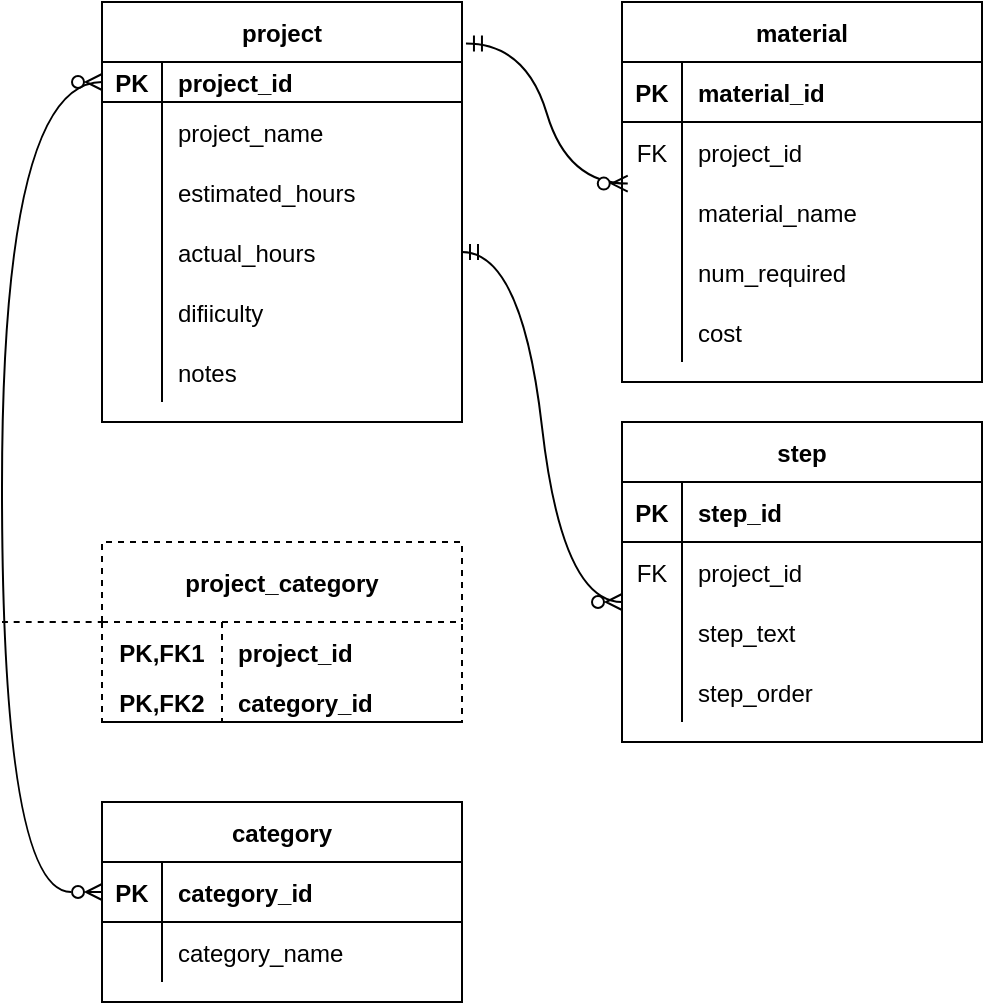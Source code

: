 <mxfile version="20.2.3" type="device"><diagram id="LIGX6kNL05xDXWEZ-1fn" name="Page-1"><mxGraphModel dx="1038" dy="641" grid="1" gridSize="10" guides="1" tooltips="1" connect="1" arrows="1" fold="1" page="1" pageScale="1" pageWidth="850" pageHeight="1100" math="0" shadow="0"><root><mxCell id="0"/><mxCell id="1" parent="0"/><mxCell id="Kh_cA9TrxgMaacSkZeux-15" value="project" style="shape=table;startSize=30;container=1;collapsible=1;childLayout=tableLayout;fixedRows=1;rowLines=0;fontStyle=1;align=center;resizeLast=1;" parent="1" vertex="1"><mxGeometry x="130" y="70" width="180" height="210" as="geometry"/></mxCell><mxCell id="Kh_cA9TrxgMaacSkZeux-16" value="" style="shape=tableRow;horizontal=0;startSize=0;swimlaneHead=0;swimlaneBody=0;fillColor=none;collapsible=0;dropTarget=0;points=[[0,0.5],[1,0.5]];portConstraint=eastwest;top=0;left=0;right=0;bottom=1;" parent="Kh_cA9TrxgMaacSkZeux-15" vertex="1"><mxGeometry y="30" width="180" height="20" as="geometry"/></mxCell><mxCell id="Kh_cA9TrxgMaacSkZeux-17" value="PK" style="shape=partialRectangle;connectable=0;fillColor=none;top=0;left=0;bottom=0;right=0;fontStyle=1;overflow=hidden;" parent="Kh_cA9TrxgMaacSkZeux-16" vertex="1"><mxGeometry width="30" height="20" as="geometry"><mxRectangle width="30" height="20" as="alternateBounds"/></mxGeometry></mxCell><mxCell id="Kh_cA9TrxgMaacSkZeux-18" value="project_id" style="shape=partialRectangle;connectable=0;fillColor=none;top=0;left=0;bottom=0;right=0;align=left;spacingLeft=6;fontStyle=1;overflow=hidden;" parent="Kh_cA9TrxgMaacSkZeux-16" vertex="1"><mxGeometry x="30" width="150" height="20" as="geometry"><mxRectangle width="150" height="20" as="alternateBounds"/></mxGeometry></mxCell><mxCell id="Kh_cA9TrxgMaacSkZeux-19" value="" style="shape=tableRow;horizontal=0;startSize=0;swimlaneHead=0;swimlaneBody=0;fillColor=none;collapsible=0;dropTarget=0;points=[[0,0.5],[1,0.5]];portConstraint=eastwest;top=0;left=0;right=0;bottom=0;" parent="Kh_cA9TrxgMaacSkZeux-15" vertex="1"><mxGeometry y="50" width="180" height="30" as="geometry"/></mxCell><mxCell id="Kh_cA9TrxgMaacSkZeux-20" value="" style="shape=partialRectangle;connectable=0;fillColor=none;top=0;left=0;bottom=0;right=0;editable=1;overflow=hidden;" parent="Kh_cA9TrxgMaacSkZeux-19" vertex="1"><mxGeometry width="30" height="30" as="geometry"><mxRectangle width="30" height="30" as="alternateBounds"/></mxGeometry></mxCell><mxCell id="Kh_cA9TrxgMaacSkZeux-21" value="project_name" style="shape=partialRectangle;connectable=0;fillColor=none;top=0;left=0;bottom=0;right=0;align=left;spacingLeft=6;overflow=hidden;" parent="Kh_cA9TrxgMaacSkZeux-19" vertex="1"><mxGeometry x="30" width="150" height="30" as="geometry"><mxRectangle width="150" height="30" as="alternateBounds"/></mxGeometry></mxCell><mxCell id="Kh_cA9TrxgMaacSkZeux-22" value="" style="shape=tableRow;horizontal=0;startSize=0;swimlaneHead=0;swimlaneBody=0;fillColor=none;collapsible=0;dropTarget=0;points=[[0,0.5],[1,0.5]];portConstraint=eastwest;top=0;left=0;right=0;bottom=0;" parent="Kh_cA9TrxgMaacSkZeux-15" vertex="1"><mxGeometry y="80" width="180" height="30" as="geometry"/></mxCell><mxCell id="Kh_cA9TrxgMaacSkZeux-23" value="" style="shape=partialRectangle;connectable=0;fillColor=none;top=0;left=0;bottom=0;right=0;editable=1;overflow=hidden;" parent="Kh_cA9TrxgMaacSkZeux-22" vertex="1"><mxGeometry width="30" height="30" as="geometry"><mxRectangle width="30" height="30" as="alternateBounds"/></mxGeometry></mxCell><mxCell id="Kh_cA9TrxgMaacSkZeux-24" value="estimated_hours" style="shape=partialRectangle;connectable=0;fillColor=none;top=0;left=0;bottom=0;right=0;align=left;spacingLeft=6;overflow=hidden;" parent="Kh_cA9TrxgMaacSkZeux-22" vertex="1"><mxGeometry x="30" width="150" height="30" as="geometry"><mxRectangle width="150" height="30" as="alternateBounds"/></mxGeometry></mxCell><mxCell id="Kh_cA9TrxgMaacSkZeux-25" value="" style="shape=tableRow;horizontal=0;startSize=0;swimlaneHead=0;swimlaneBody=0;fillColor=none;collapsible=0;dropTarget=0;points=[[0,0.5],[1,0.5]];portConstraint=eastwest;top=0;left=0;right=0;bottom=0;" parent="Kh_cA9TrxgMaacSkZeux-15" vertex="1"><mxGeometry y="110" width="180" height="30" as="geometry"/></mxCell><mxCell id="Kh_cA9TrxgMaacSkZeux-26" value="" style="shape=partialRectangle;connectable=0;fillColor=none;top=0;left=0;bottom=0;right=0;editable=1;overflow=hidden;" parent="Kh_cA9TrxgMaacSkZeux-25" vertex="1"><mxGeometry width="30" height="30" as="geometry"><mxRectangle width="30" height="30" as="alternateBounds"/></mxGeometry></mxCell><mxCell id="Kh_cA9TrxgMaacSkZeux-27" value="actual_hours" style="shape=partialRectangle;connectable=0;fillColor=none;top=0;left=0;bottom=0;right=0;align=left;spacingLeft=6;overflow=hidden;" parent="Kh_cA9TrxgMaacSkZeux-25" vertex="1"><mxGeometry x="30" width="150" height="30" as="geometry"><mxRectangle width="150" height="30" as="alternateBounds"/></mxGeometry></mxCell><mxCell id="Kh_cA9TrxgMaacSkZeux-42" style="shape=tableRow;horizontal=0;startSize=0;swimlaneHead=0;swimlaneBody=0;fillColor=none;collapsible=0;dropTarget=0;points=[[0,0.5],[1,0.5]];portConstraint=eastwest;top=0;left=0;right=0;bottom=0;" parent="Kh_cA9TrxgMaacSkZeux-15" vertex="1"><mxGeometry y="140" width="180" height="30" as="geometry"/></mxCell><mxCell id="Kh_cA9TrxgMaacSkZeux-43" style="shape=partialRectangle;connectable=0;fillColor=none;top=0;left=0;bottom=0;right=0;editable=1;overflow=hidden;" parent="Kh_cA9TrxgMaacSkZeux-42" vertex="1"><mxGeometry width="30" height="30" as="geometry"><mxRectangle width="30" height="30" as="alternateBounds"/></mxGeometry></mxCell><mxCell id="Kh_cA9TrxgMaacSkZeux-44" value="difiiculty" style="shape=partialRectangle;connectable=0;fillColor=none;top=0;left=0;bottom=0;right=0;align=left;spacingLeft=6;overflow=hidden;" parent="Kh_cA9TrxgMaacSkZeux-42" vertex="1"><mxGeometry x="30" width="150" height="30" as="geometry"><mxRectangle width="150" height="30" as="alternateBounds"/></mxGeometry></mxCell><mxCell id="Kh_cA9TrxgMaacSkZeux-45" style="shape=tableRow;horizontal=0;startSize=0;swimlaneHead=0;swimlaneBody=0;fillColor=none;collapsible=0;dropTarget=0;points=[[0,0.5],[1,0.5]];portConstraint=eastwest;top=0;left=0;right=0;bottom=0;" parent="Kh_cA9TrxgMaacSkZeux-15" vertex="1"><mxGeometry y="170" width="180" height="30" as="geometry"/></mxCell><mxCell id="Kh_cA9TrxgMaacSkZeux-46" style="shape=partialRectangle;connectable=0;fillColor=none;top=0;left=0;bottom=0;right=0;editable=1;overflow=hidden;" parent="Kh_cA9TrxgMaacSkZeux-45" vertex="1"><mxGeometry width="30" height="30" as="geometry"><mxRectangle width="30" height="30" as="alternateBounds"/></mxGeometry></mxCell><mxCell id="Kh_cA9TrxgMaacSkZeux-47" value="notes" style="shape=partialRectangle;connectable=0;fillColor=none;top=0;left=0;bottom=0;right=0;align=left;spacingLeft=6;overflow=hidden;" parent="Kh_cA9TrxgMaacSkZeux-45" vertex="1"><mxGeometry x="30" width="150" height="30" as="geometry"><mxRectangle width="150" height="30" as="alternateBounds"/></mxGeometry></mxCell><mxCell id="Kh_cA9TrxgMaacSkZeux-74" value="material" style="shape=table;startSize=30;container=1;collapsible=1;childLayout=tableLayout;fixedRows=1;rowLines=0;fontStyle=1;align=center;resizeLast=1;" parent="1" vertex="1"><mxGeometry x="390" y="70" width="180" height="190" as="geometry"/></mxCell><mxCell id="Kh_cA9TrxgMaacSkZeux-75" value="" style="shape=tableRow;horizontal=0;startSize=0;swimlaneHead=0;swimlaneBody=0;fillColor=none;collapsible=0;dropTarget=0;points=[[0,0.5],[1,0.5]];portConstraint=eastwest;top=0;left=0;right=0;bottom=1;" parent="Kh_cA9TrxgMaacSkZeux-74" vertex="1"><mxGeometry y="30" width="180" height="30" as="geometry"/></mxCell><mxCell id="Kh_cA9TrxgMaacSkZeux-76" value="PK" style="shape=partialRectangle;connectable=0;fillColor=none;top=0;left=0;bottom=0;right=0;fontStyle=1;overflow=hidden;" parent="Kh_cA9TrxgMaacSkZeux-75" vertex="1"><mxGeometry width="30" height="30" as="geometry"><mxRectangle width="30" height="30" as="alternateBounds"/></mxGeometry></mxCell><mxCell id="Kh_cA9TrxgMaacSkZeux-77" value="material_id" style="shape=partialRectangle;connectable=0;fillColor=none;top=0;left=0;bottom=0;right=0;align=left;spacingLeft=6;fontStyle=1;overflow=hidden;" parent="Kh_cA9TrxgMaacSkZeux-75" vertex="1"><mxGeometry x="30" width="150" height="30" as="geometry"><mxRectangle width="150" height="30" as="alternateBounds"/></mxGeometry></mxCell><mxCell id="Kh_cA9TrxgMaacSkZeux-78" value="" style="shape=tableRow;horizontal=0;startSize=0;swimlaneHead=0;swimlaneBody=0;fillColor=none;collapsible=0;dropTarget=0;points=[[0,0.5],[1,0.5]];portConstraint=eastwest;top=0;left=0;right=0;bottom=0;" parent="Kh_cA9TrxgMaacSkZeux-74" vertex="1"><mxGeometry y="60" width="180" height="30" as="geometry"/></mxCell><mxCell id="Kh_cA9TrxgMaacSkZeux-79" value="FK" style="shape=partialRectangle;connectable=0;fillColor=none;top=0;left=0;bottom=0;right=0;editable=1;overflow=hidden;" parent="Kh_cA9TrxgMaacSkZeux-78" vertex="1"><mxGeometry width="30" height="30" as="geometry"><mxRectangle width="30" height="30" as="alternateBounds"/></mxGeometry></mxCell><mxCell id="Kh_cA9TrxgMaacSkZeux-80" value="project_id" style="shape=partialRectangle;connectable=0;fillColor=none;top=0;left=0;bottom=0;right=0;align=left;spacingLeft=6;overflow=hidden;" parent="Kh_cA9TrxgMaacSkZeux-78" vertex="1"><mxGeometry x="30" width="150" height="30" as="geometry"><mxRectangle width="150" height="30" as="alternateBounds"/></mxGeometry></mxCell><mxCell id="Kh_cA9TrxgMaacSkZeux-81" value="" style="shape=tableRow;horizontal=0;startSize=0;swimlaneHead=0;swimlaneBody=0;fillColor=none;collapsible=0;dropTarget=0;points=[[0,0.5],[1,0.5]];portConstraint=eastwest;top=0;left=0;right=0;bottom=0;" parent="Kh_cA9TrxgMaacSkZeux-74" vertex="1"><mxGeometry y="90" width="180" height="30" as="geometry"/></mxCell><mxCell id="Kh_cA9TrxgMaacSkZeux-82" value="" style="shape=partialRectangle;connectable=0;fillColor=none;top=0;left=0;bottom=0;right=0;editable=1;overflow=hidden;" parent="Kh_cA9TrxgMaacSkZeux-81" vertex="1"><mxGeometry width="30" height="30" as="geometry"><mxRectangle width="30" height="30" as="alternateBounds"/></mxGeometry></mxCell><mxCell id="Kh_cA9TrxgMaacSkZeux-83" value="material_name" style="shape=partialRectangle;connectable=0;fillColor=none;top=0;left=0;bottom=0;right=0;align=left;spacingLeft=6;overflow=hidden;" parent="Kh_cA9TrxgMaacSkZeux-81" vertex="1"><mxGeometry x="30" width="150" height="30" as="geometry"><mxRectangle width="150" height="30" as="alternateBounds"/></mxGeometry></mxCell><mxCell id="Kh_cA9TrxgMaacSkZeux-84" value="" style="shape=tableRow;horizontal=0;startSize=0;swimlaneHead=0;swimlaneBody=0;fillColor=none;collapsible=0;dropTarget=0;points=[[0,0.5],[1,0.5]];portConstraint=eastwest;top=0;left=0;right=0;bottom=0;" parent="Kh_cA9TrxgMaacSkZeux-74" vertex="1"><mxGeometry y="120" width="180" height="30" as="geometry"/></mxCell><mxCell id="Kh_cA9TrxgMaacSkZeux-85" value="" style="shape=partialRectangle;connectable=0;fillColor=none;top=0;left=0;bottom=0;right=0;editable=1;overflow=hidden;" parent="Kh_cA9TrxgMaacSkZeux-84" vertex="1"><mxGeometry width="30" height="30" as="geometry"><mxRectangle width="30" height="30" as="alternateBounds"/></mxGeometry></mxCell><mxCell id="Kh_cA9TrxgMaacSkZeux-86" value="num_required" style="shape=partialRectangle;connectable=0;fillColor=none;top=0;left=0;bottom=0;right=0;align=left;spacingLeft=6;overflow=hidden;" parent="Kh_cA9TrxgMaacSkZeux-84" vertex="1"><mxGeometry x="30" width="150" height="30" as="geometry"><mxRectangle width="150" height="30" as="alternateBounds"/></mxGeometry></mxCell><mxCell id="Kh_cA9TrxgMaacSkZeux-90" style="shape=tableRow;horizontal=0;startSize=0;swimlaneHead=0;swimlaneBody=0;fillColor=none;collapsible=0;dropTarget=0;points=[[0,0.5],[1,0.5]];portConstraint=eastwest;top=0;left=0;right=0;bottom=0;" parent="Kh_cA9TrxgMaacSkZeux-74" vertex="1"><mxGeometry y="150" width="180" height="30" as="geometry"/></mxCell><mxCell id="Kh_cA9TrxgMaacSkZeux-91" style="shape=partialRectangle;connectable=0;fillColor=none;top=0;left=0;bottom=0;right=0;editable=1;overflow=hidden;" parent="Kh_cA9TrxgMaacSkZeux-90" vertex="1"><mxGeometry width="30" height="30" as="geometry"><mxRectangle width="30" height="30" as="alternateBounds"/></mxGeometry></mxCell><mxCell id="Kh_cA9TrxgMaacSkZeux-92" value="cost" style="shape=partialRectangle;connectable=0;fillColor=none;top=0;left=0;bottom=0;right=0;align=left;spacingLeft=6;overflow=hidden;" parent="Kh_cA9TrxgMaacSkZeux-90" vertex="1"><mxGeometry x="30" width="150" height="30" as="geometry"><mxRectangle width="150" height="30" as="alternateBounds"/></mxGeometry></mxCell><mxCell id="Kh_cA9TrxgMaacSkZeux-93" value="step" style="shape=table;startSize=30;container=1;collapsible=1;childLayout=tableLayout;fixedRows=1;rowLines=0;fontStyle=1;align=center;resizeLast=1;" parent="1" vertex="1"><mxGeometry x="390" y="280" width="180" height="160" as="geometry"/></mxCell><mxCell id="Kh_cA9TrxgMaacSkZeux-94" value="" style="shape=tableRow;horizontal=0;startSize=0;swimlaneHead=0;swimlaneBody=0;fillColor=none;collapsible=0;dropTarget=0;points=[[0,0.5],[1,0.5]];portConstraint=eastwest;top=0;left=0;right=0;bottom=1;" parent="Kh_cA9TrxgMaacSkZeux-93" vertex="1"><mxGeometry y="30" width="180" height="30" as="geometry"/></mxCell><mxCell id="Kh_cA9TrxgMaacSkZeux-95" value="PK" style="shape=partialRectangle;connectable=0;fillColor=none;top=0;left=0;bottom=0;right=0;fontStyle=1;overflow=hidden;" parent="Kh_cA9TrxgMaacSkZeux-94" vertex="1"><mxGeometry width="30" height="30" as="geometry"><mxRectangle width="30" height="30" as="alternateBounds"/></mxGeometry></mxCell><mxCell id="Kh_cA9TrxgMaacSkZeux-96" value="step_id" style="shape=partialRectangle;connectable=0;fillColor=none;top=0;left=0;bottom=0;right=0;align=left;spacingLeft=6;fontStyle=1;overflow=hidden;" parent="Kh_cA9TrxgMaacSkZeux-94" vertex="1"><mxGeometry x="30" width="150" height="30" as="geometry"><mxRectangle width="150" height="30" as="alternateBounds"/></mxGeometry></mxCell><mxCell id="Kh_cA9TrxgMaacSkZeux-97" value="" style="shape=tableRow;horizontal=0;startSize=0;swimlaneHead=0;swimlaneBody=0;fillColor=none;collapsible=0;dropTarget=0;points=[[0,0.5],[1,0.5]];portConstraint=eastwest;top=0;left=0;right=0;bottom=0;" parent="Kh_cA9TrxgMaacSkZeux-93" vertex="1"><mxGeometry y="60" width="180" height="30" as="geometry"/></mxCell><mxCell id="Kh_cA9TrxgMaacSkZeux-98" value="FK" style="shape=partialRectangle;connectable=0;fillColor=none;top=0;left=0;bottom=0;right=0;editable=1;overflow=hidden;" parent="Kh_cA9TrxgMaacSkZeux-97" vertex="1"><mxGeometry width="30" height="30" as="geometry"><mxRectangle width="30" height="30" as="alternateBounds"/></mxGeometry></mxCell><mxCell id="Kh_cA9TrxgMaacSkZeux-99" value="project_id" style="shape=partialRectangle;connectable=0;fillColor=none;top=0;left=0;bottom=0;right=0;align=left;spacingLeft=6;overflow=hidden;" parent="Kh_cA9TrxgMaacSkZeux-97" vertex="1"><mxGeometry x="30" width="150" height="30" as="geometry"><mxRectangle width="150" height="30" as="alternateBounds"/></mxGeometry></mxCell><mxCell id="Kh_cA9TrxgMaacSkZeux-100" value="" style="shape=tableRow;horizontal=0;startSize=0;swimlaneHead=0;swimlaneBody=0;fillColor=none;collapsible=0;dropTarget=0;points=[[0,0.5],[1,0.5]];portConstraint=eastwest;top=0;left=0;right=0;bottom=0;" parent="Kh_cA9TrxgMaacSkZeux-93" vertex="1"><mxGeometry y="90" width="180" height="30" as="geometry"/></mxCell><mxCell id="Kh_cA9TrxgMaacSkZeux-101" value="" style="shape=partialRectangle;connectable=0;fillColor=none;top=0;left=0;bottom=0;right=0;editable=1;overflow=hidden;" parent="Kh_cA9TrxgMaacSkZeux-100" vertex="1"><mxGeometry width="30" height="30" as="geometry"><mxRectangle width="30" height="30" as="alternateBounds"/></mxGeometry></mxCell><mxCell id="Kh_cA9TrxgMaacSkZeux-102" value="step_text" style="shape=partialRectangle;connectable=0;fillColor=none;top=0;left=0;bottom=0;right=0;align=left;spacingLeft=6;overflow=hidden;" parent="Kh_cA9TrxgMaacSkZeux-100" vertex="1"><mxGeometry x="30" width="150" height="30" as="geometry"><mxRectangle width="150" height="30" as="alternateBounds"/></mxGeometry></mxCell><mxCell id="Kh_cA9TrxgMaacSkZeux-103" value="" style="shape=tableRow;horizontal=0;startSize=0;swimlaneHead=0;swimlaneBody=0;fillColor=none;collapsible=0;dropTarget=0;points=[[0,0.5],[1,0.5]];portConstraint=eastwest;top=0;left=0;right=0;bottom=0;" parent="Kh_cA9TrxgMaacSkZeux-93" vertex="1"><mxGeometry y="120" width="180" height="30" as="geometry"/></mxCell><mxCell id="Kh_cA9TrxgMaacSkZeux-104" value="" style="shape=partialRectangle;connectable=0;fillColor=none;top=0;left=0;bottom=0;right=0;editable=1;overflow=hidden;" parent="Kh_cA9TrxgMaacSkZeux-103" vertex="1"><mxGeometry width="30" height="30" as="geometry"><mxRectangle width="30" height="30" as="alternateBounds"/></mxGeometry></mxCell><mxCell id="Kh_cA9TrxgMaacSkZeux-105" value="step_order" style="shape=partialRectangle;connectable=0;fillColor=none;top=0;left=0;bottom=0;right=0;align=left;spacingLeft=6;overflow=hidden;" parent="Kh_cA9TrxgMaacSkZeux-103" vertex="1"><mxGeometry x="30" width="150" height="30" as="geometry"><mxRectangle width="150" height="30" as="alternateBounds"/></mxGeometry></mxCell><mxCell id="Kh_cA9TrxgMaacSkZeux-145" value="project_category" style="shape=table;startSize=40;container=1;collapsible=1;childLayout=tableLayout;fixedRows=1;rowLines=0;fontStyle=1;align=center;resizeLast=1;dashed=1;" parent="1" vertex="1"><mxGeometry x="130" y="340" width="180" height="90" as="geometry"/></mxCell><mxCell id="Kh_cA9TrxgMaacSkZeux-146" value="" style="shape=tableRow;horizontal=0;startSize=0;swimlaneHead=0;swimlaneBody=0;fillColor=none;collapsible=0;dropTarget=0;points=[[0,0.5],[1,0.5]];portConstraint=eastwest;top=0;left=0;right=0;bottom=0;" parent="Kh_cA9TrxgMaacSkZeux-145" vertex="1"><mxGeometry y="40" width="180" height="30" as="geometry"/></mxCell><mxCell id="Kh_cA9TrxgMaacSkZeux-147" value="PK,FK1" style="shape=partialRectangle;connectable=0;fillColor=none;top=0;left=0;bottom=0;right=0;fontStyle=1;overflow=hidden;" parent="Kh_cA9TrxgMaacSkZeux-146" vertex="1"><mxGeometry width="60" height="30" as="geometry"><mxRectangle width="60" height="30" as="alternateBounds"/></mxGeometry></mxCell><mxCell id="Kh_cA9TrxgMaacSkZeux-148" value="project_id" style="shape=partialRectangle;connectable=0;fillColor=none;top=0;left=0;bottom=0;right=0;align=left;spacingLeft=6;fontStyle=1;overflow=hidden;" parent="Kh_cA9TrxgMaacSkZeux-146" vertex="1"><mxGeometry x="60" width="120" height="30" as="geometry"><mxRectangle width="120" height="30" as="alternateBounds"/></mxGeometry></mxCell><mxCell id="Kh_cA9TrxgMaacSkZeux-149" value="" style="shape=tableRow;horizontal=0;startSize=0;swimlaneHead=0;swimlaneBody=0;fillColor=none;collapsible=0;dropTarget=0;points=[[0,0.5],[1,0.5]];portConstraint=eastwest;top=0;left=0;right=0;bottom=1;" parent="Kh_cA9TrxgMaacSkZeux-145" vertex="1"><mxGeometry y="70" width="180" height="20" as="geometry"/></mxCell><mxCell id="Kh_cA9TrxgMaacSkZeux-150" value="PK,FK2" style="shape=partialRectangle;connectable=0;fillColor=none;top=0;left=0;bottom=0;right=0;fontStyle=1;overflow=hidden;" parent="Kh_cA9TrxgMaacSkZeux-149" vertex="1"><mxGeometry width="60" height="20" as="geometry"><mxRectangle width="60" height="20" as="alternateBounds"/></mxGeometry></mxCell><mxCell id="Kh_cA9TrxgMaacSkZeux-151" value="category_id" style="shape=partialRectangle;connectable=0;fillColor=none;top=0;left=0;bottom=0;right=0;align=left;spacingLeft=6;fontStyle=1;overflow=hidden;" parent="Kh_cA9TrxgMaacSkZeux-149" vertex="1"><mxGeometry x="60" width="120" height="20" as="geometry"><mxRectangle width="120" height="20" as="alternateBounds"/></mxGeometry></mxCell><mxCell id="MJYkyVfEO8tUd6TLu8OZ-1" value="category" style="shape=table;startSize=30;container=1;collapsible=1;childLayout=tableLayout;fixedRows=1;rowLines=0;fontStyle=1;align=center;resizeLast=1;" vertex="1" parent="1"><mxGeometry x="130" y="470" width="180" height="100" as="geometry"/></mxCell><mxCell id="MJYkyVfEO8tUd6TLu8OZ-2" value="" style="shape=tableRow;horizontal=0;startSize=0;swimlaneHead=0;swimlaneBody=0;fillColor=none;collapsible=0;dropTarget=0;points=[[0,0.5],[1,0.5]];portConstraint=eastwest;top=0;left=0;right=0;bottom=1;" vertex="1" parent="MJYkyVfEO8tUd6TLu8OZ-1"><mxGeometry y="30" width="180" height="30" as="geometry"/></mxCell><mxCell id="MJYkyVfEO8tUd6TLu8OZ-3" value="PK" style="shape=partialRectangle;connectable=0;fillColor=none;top=0;left=0;bottom=0;right=0;fontStyle=1;overflow=hidden;" vertex="1" parent="MJYkyVfEO8tUd6TLu8OZ-2"><mxGeometry width="30" height="30" as="geometry"><mxRectangle width="30" height="30" as="alternateBounds"/></mxGeometry></mxCell><mxCell id="MJYkyVfEO8tUd6TLu8OZ-4" value="category_id" style="shape=partialRectangle;connectable=0;fillColor=none;top=0;left=0;bottom=0;right=0;align=left;spacingLeft=6;fontStyle=1;overflow=hidden;" vertex="1" parent="MJYkyVfEO8tUd6TLu8OZ-2"><mxGeometry x="30" width="150" height="30" as="geometry"><mxRectangle width="150" height="30" as="alternateBounds"/></mxGeometry></mxCell><mxCell id="MJYkyVfEO8tUd6TLu8OZ-5" value="" style="shape=tableRow;horizontal=0;startSize=0;swimlaneHead=0;swimlaneBody=0;fillColor=none;collapsible=0;dropTarget=0;points=[[0,0.5],[1,0.5]];portConstraint=eastwest;top=0;left=0;right=0;bottom=0;" vertex="1" parent="MJYkyVfEO8tUd6TLu8OZ-1"><mxGeometry y="60" width="180" height="30" as="geometry"/></mxCell><mxCell id="MJYkyVfEO8tUd6TLu8OZ-6" value="" style="shape=partialRectangle;connectable=0;fillColor=none;top=0;left=0;bottom=0;right=0;editable=1;overflow=hidden;" vertex="1" parent="MJYkyVfEO8tUd6TLu8OZ-5"><mxGeometry width="30" height="30" as="geometry"><mxRectangle width="30" height="30" as="alternateBounds"/></mxGeometry></mxCell><mxCell id="MJYkyVfEO8tUd6TLu8OZ-7" value="category_name" style="shape=partialRectangle;connectable=0;fillColor=none;top=0;left=0;bottom=0;right=0;align=left;spacingLeft=6;overflow=hidden;" vertex="1" parent="MJYkyVfEO8tUd6TLu8OZ-5"><mxGeometry x="30" width="150" height="30" as="geometry"><mxRectangle width="150" height="30" as="alternateBounds"/></mxGeometry></mxCell><mxCell id="MJYkyVfEO8tUd6TLu8OZ-18" value="" style="fontSize=12;html=1;endArrow=ERzeroToMany;endFill=1;rounded=0;entryX=0;entryY=0.5;entryDx=0;entryDy=0;exitX=0;exitY=0.5;exitDx=0;exitDy=0;edgeStyle=orthogonalEdgeStyle;curved=1;startArrow=ERzeroToMany;startFill=0;" edge="1" parent="1" source="MJYkyVfEO8tUd6TLu8OZ-2" target="Kh_cA9TrxgMaacSkZeux-16"><mxGeometry width="100" height="100" relative="1" as="geometry"><mxPoint x="30" y="300" as="sourcePoint"/><mxPoint x="130" y="200" as="targetPoint"/><Array as="points"><mxPoint x="80" y="515"/><mxPoint x="80" y="110"/></Array></mxGeometry></mxCell><mxCell id="MJYkyVfEO8tUd6TLu8OZ-32" value="" style="endArrow=none;html=1;rounded=0;curved=1;dashed=1;" edge="1" parent="1"><mxGeometry relative="1" as="geometry"><mxPoint x="80" y="380" as="sourcePoint"/><mxPoint x="130" y="380" as="targetPoint"/></mxGeometry></mxCell><mxCell id="MJYkyVfEO8tUd6TLu8OZ-33" value="" style="edgeStyle=entityRelationEdgeStyle;fontSize=12;html=1;endArrow=ERzeroToMany;endFill=1;rounded=0;curved=1;exitX=1.011;exitY=0.099;exitDx=0;exitDy=0;exitPerimeter=0;entryX=0.016;entryY=0.027;entryDx=0;entryDy=0;entryPerimeter=0;startArrow=ERmandOne;startFill=0;" edge="1" parent="1" source="Kh_cA9TrxgMaacSkZeux-15" target="Kh_cA9TrxgMaacSkZeux-81"><mxGeometry width="100" height="100" relative="1" as="geometry"><mxPoint x="310" y="190" as="sourcePoint"/><mxPoint x="410" y="90" as="targetPoint"/></mxGeometry></mxCell><mxCell id="MJYkyVfEO8tUd6TLu8OZ-34" value="" style="edgeStyle=entityRelationEdgeStyle;fontSize=12;html=1;endArrow=ERzeroToMany;endFill=1;rounded=0;curved=1;exitX=1;exitY=0.5;exitDx=0;exitDy=0;startArrow=ERmandOne;startFill=0;" edge="1" parent="1" source="Kh_cA9TrxgMaacSkZeux-25"><mxGeometry width="100" height="100" relative="1" as="geometry"><mxPoint x="310" y="290" as="sourcePoint"/><mxPoint x="390" y="370" as="targetPoint"/></mxGeometry></mxCell></root></mxGraphModel></diagram></mxfile>